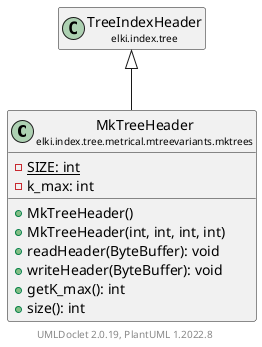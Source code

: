 @startuml
    remove .*\.(Instance|Par|Parameterizer|Factory)$
    set namespaceSeparator none
    hide empty fields
    hide empty methods

    class "<size:14>MkTreeHeader\n<size:10>elki.index.tree.metrical.mtreevariants.mktrees" as elki.index.tree.metrical.mtreevariants.mktrees.MkTreeHeader [[MkTreeHeader.html]] {
        {static} -SIZE: int
        -k_max: int
        +MkTreeHeader()
        +MkTreeHeader(int, int, int, int)
        +readHeader(ByteBuffer): void
        +writeHeader(ByteBuffer): void
        +getK_max(): int
        +size(): int
    }

    class "<size:14>TreeIndexHeader\n<size:10>elki.index.tree" as elki.index.tree.TreeIndexHeader [[../../../TreeIndexHeader.html]]

    elki.index.tree.TreeIndexHeader <|-- elki.index.tree.metrical.mtreevariants.mktrees.MkTreeHeader

    center footer UMLDoclet 2.0.19, PlantUML 1.2022.8
@enduml
